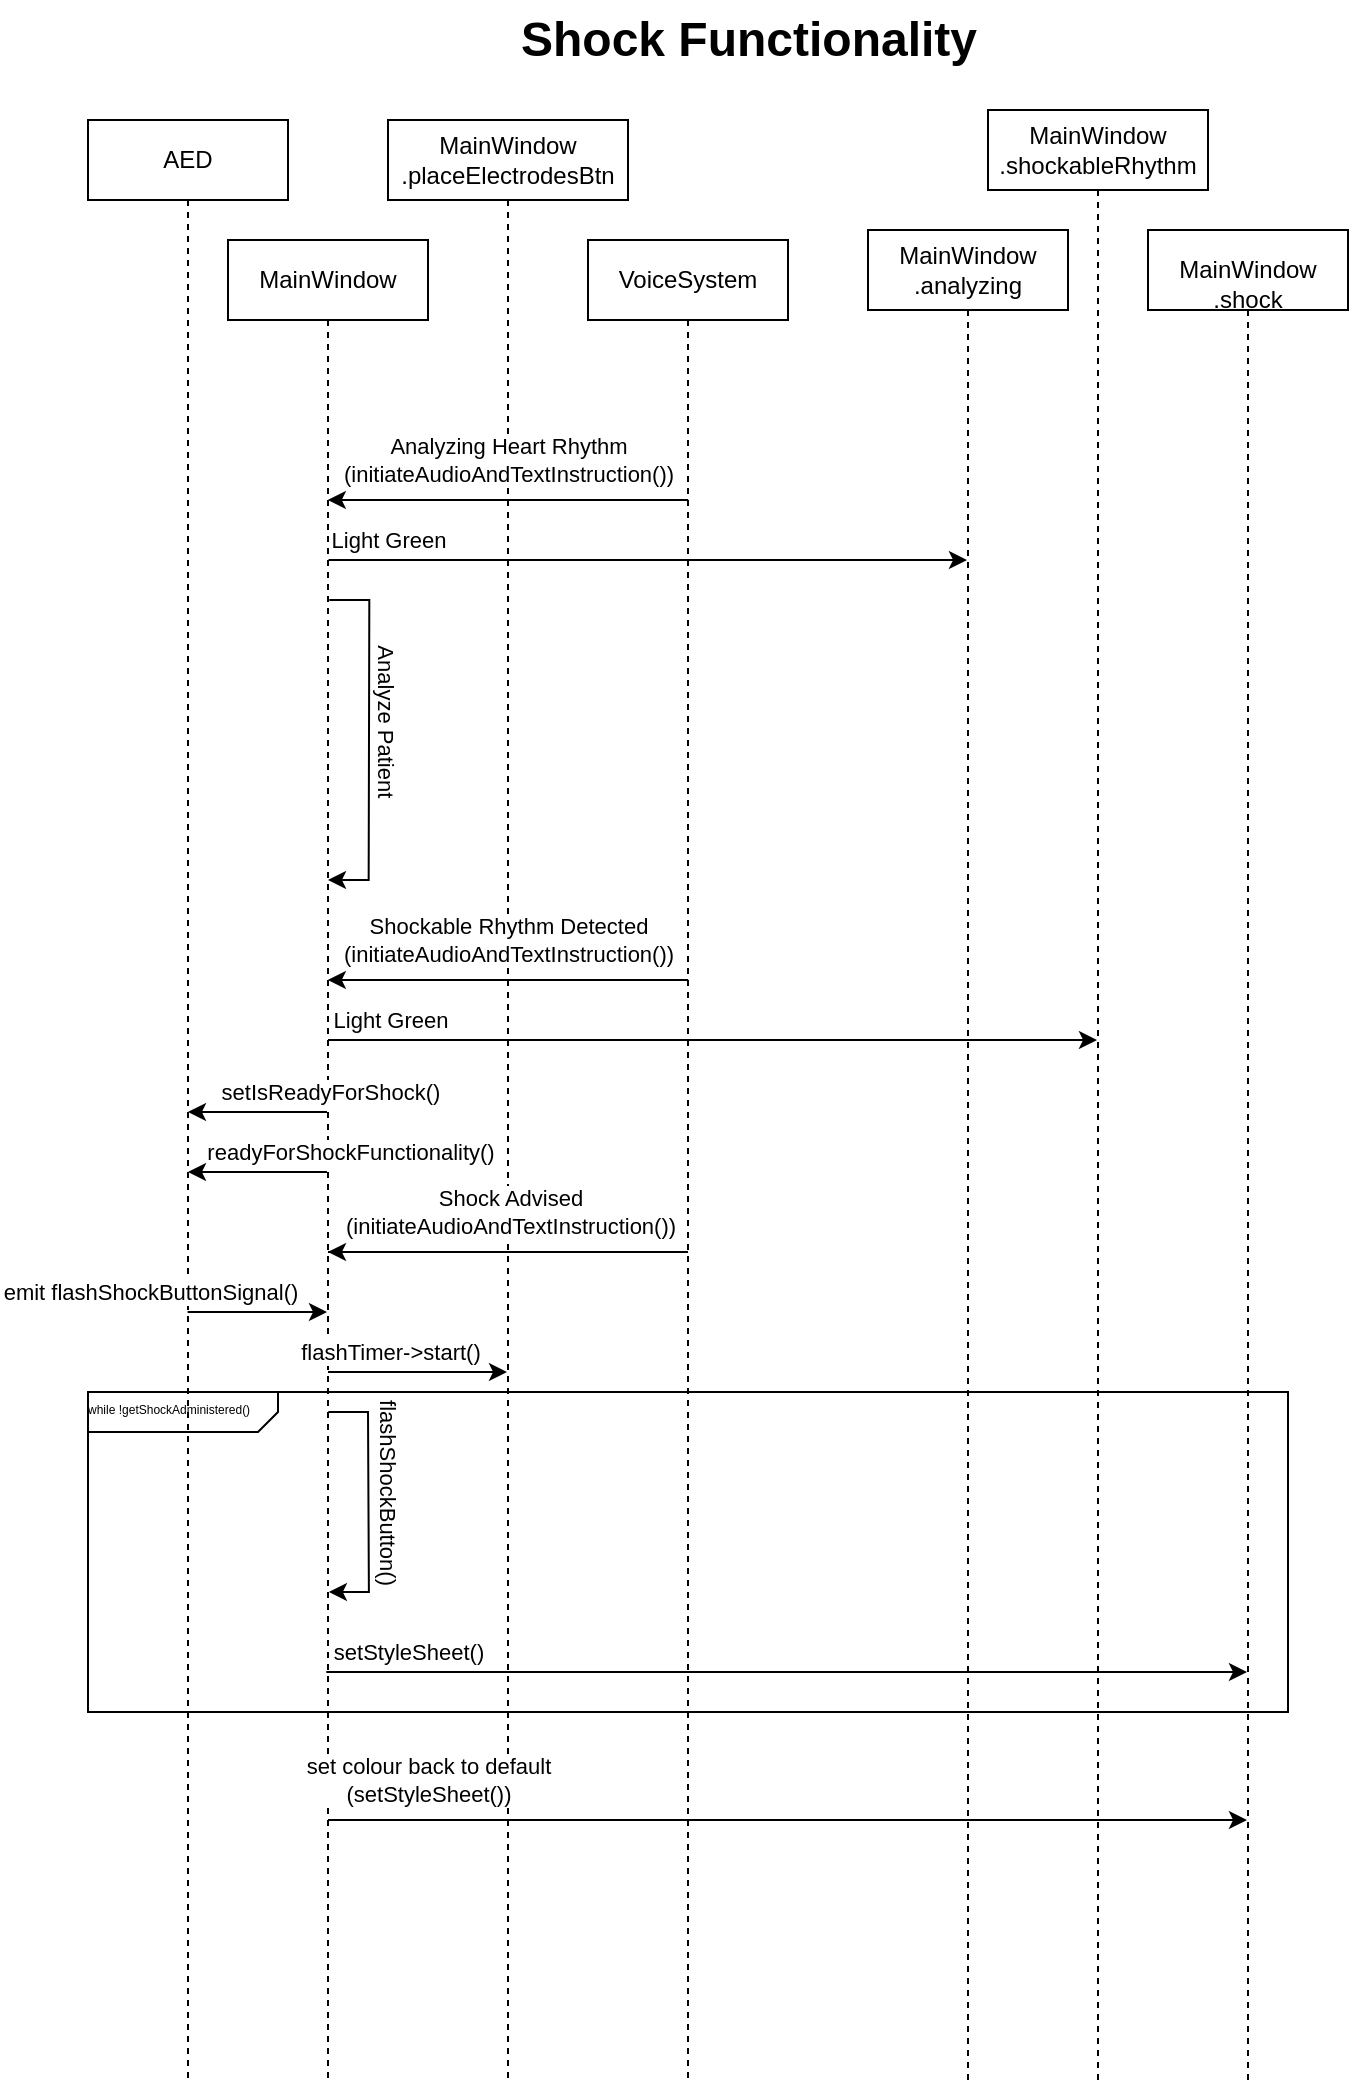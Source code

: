 <mxfile version="22.1.5" type="google">
  <diagram id="C5RBs43oDa-KdzZeNtuy" name="Page-1">
    <mxGraphModel grid="1" page="1" gridSize="10" guides="1" tooltips="1" connect="1" arrows="1" fold="1" pageScale="1" pageWidth="827" pageHeight="1169" math="0" shadow="0">
      <root>
        <mxCell id="WIyWlLk6GJQsqaUBKTNV-0" />
        <mxCell id="WIyWlLk6GJQsqaUBKTNV-1" parent="WIyWlLk6GJQsqaUBKTNV-0" />
        <mxCell id="Ii6EBYF0BPZbq6cMydTG-8" value="Shock Functionality" style="text;strokeColor=none;fillColor=none;html=1;fontSize=24;fontStyle=1;verticalAlign=middle;align=center;" vertex="1" parent="WIyWlLk6GJQsqaUBKTNV-1">
          <mxGeometry x="208" y="20" width="440" height="40" as="geometry" />
        </mxCell>
        <mxCell id="Q5ZlL75vWIPDFWJdmBZk-2" value="&lt;div&gt;AED&lt;/div&gt;" style="shape=umlLifeline;perimeter=lifelinePerimeter;whiteSpace=wrap;html=1;container=0;dropTarget=0;collapsible=0;recursiveResize=0;outlineConnect=0;portConstraint=eastwest;newEdgeStyle={&quot;edgeStyle&quot;:&quot;elbowEdgeStyle&quot;,&quot;elbow&quot;:&quot;vertical&quot;,&quot;curved&quot;:0,&quot;rounded&quot;:0};" vertex="1" parent="WIyWlLk6GJQsqaUBKTNV-1">
          <mxGeometry x="98" y="80" width="100" height="980" as="geometry" />
        </mxCell>
        <mxCell id="Q5ZlL75vWIPDFWJdmBZk-4" value="VoiceSystem" style="shape=umlLifeline;perimeter=lifelinePerimeter;whiteSpace=wrap;html=1;container=0;dropTarget=0;collapsible=0;recursiveResize=0;outlineConnect=0;portConstraint=eastwest;newEdgeStyle={&quot;edgeStyle&quot;:&quot;elbowEdgeStyle&quot;,&quot;elbow&quot;:&quot;vertical&quot;,&quot;curved&quot;:0,&quot;rounded&quot;:0};" vertex="1" parent="WIyWlLk6GJQsqaUBKTNV-1">
          <mxGeometry x="348" y="140" width="100" height="920" as="geometry" />
        </mxCell>
        <mxCell id="Q5ZlL75vWIPDFWJdmBZk-6" value="&lt;div&gt;MainWindow&lt;/div&gt;&lt;div&gt;.analyzing&lt;br&gt;&lt;/div&gt;" style="shape=umlLifeline;perimeter=lifelinePerimeter;whiteSpace=wrap;html=1;container=0;dropTarget=0;collapsible=0;recursiveResize=0;outlineConnect=0;portConstraint=eastwest;newEdgeStyle={&quot;edgeStyle&quot;:&quot;elbowEdgeStyle&quot;,&quot;elbow&quot;:&quot;vertical&quot;,&quot;curved&quot;:0,&quot;rounded&quot;:0};fillColor=none;" vertex="1" parent="WIyWlLk6GJQsqaUBKTNV-1">
          <mxGeometry x="488" y="135" width="100" height="925" as="geometry" />
        </mxCell>
        <mxCell id="Q5ZlL75vWIPDFWJdmBZk-7" value="MainWindow" style="shape=umlLifeline;perimeter=lifelinePerimeter;whiteSpace=wrap;html=1;container=0;dropTarget=0;collapsible=0;recursiveResize=0;outlineConnect=0;portConstraint=eastwest;newEdgeStyle={&quot;edgeStyle&quot;:&quot;elbowEdgeStyle&quot;,&quot;elbow&quot;:&quot;vertical&quot;,&quot;curved&quot;:0,&quot;rounded&quot;:0};" vertex="1" parent="WIyWlLk6GJQsqaUBKTNV-1">
          <mxGeometry x="168" y="140" width="100" height="920" as="geometry" />
        </mxCell>
        <mxCell id="Q5ZlL75vWIPDFWJdmBZk-24" value="&lt;div&gt;MainWindow&lt;/div&gt;&lt;div&gt;.placeElectrodesBtn&lt;br&gt;&lt;/div&gt;" style="shape=umlLifeline;perimeter=lifelinePerimeter;whiteSpace=wrap;html=1;container=0;dropTarget=0;collapsible=0;recursiveResize=0;outlineConnect=0;portConstraint=eastwest;newEdgeStyle={&quot;edgeStyle&quot;:&quot;elbowEdgeStyle&quot;,&quot;elbow&quot;:&quot;vertical&quot;,&quot;curved&quot;:0,&quot;rounded&quot;:0};" vertex="1" parent="WIyWlLk6GJQsqaUBKTNV-1">
          <mxGeometry x="248" y="80" width="120" height="980" as="geometry" />
        </mxCell>
        <mxCell id="Q5ZlL75vWIPDFWJdmBZk-46" value="&lt;div&gt;MainWindow&lt;/div&gt;&lt;div&gt;.shockableRhythm&lt;br&gt;&lt;/div&gt;" style="shape=umlLifeline;perimeter=lifelinePerimeter;whiteSpace=wrap;html=1;container=0;dropTarget=0;collapsible=0;recursiveResize=0;outlineConnect=0;portConstraint=eastwest;newEdgeStyle={&quot;edgeStyle&quot;:&quot;elbowEdgeStyle&quot;,&quot;elbow&quot;:&quot;vertical&quot;,&quot;curved&quot;:0,&quot;rounded&quot;:0};fillColor=none;" vertex="1" parent="WIyWlLk6GJQsqaUBKTNV-1">
          <mxGeometry x="548" y="75" width="110" height="985" as="geometry" />
        </mxCell>
        <mxCell id="Q5ZlL75vWIPDFWJdmBZk-47" value="" style="endArrow=classic;html=1;rounded=0;" edge="1" parent="WIyWlLk6GJQsqaUBKTNV-1">
          <mxGeometry width="50" height="50" relative="1" as="geometry">
            <mxPoint x="218.66" y="320" as="sourcePoint" />
            <mxPoint x="217.997" y="460" as="targetPoint" />
            <Array as="points">
              <mxPoint x="238.66" y="320" />
              <mxPoint x="238.33" y="460" />
            </Array>
          </mxGeometry>
        </mxCell>
        <mxCell id="Q5ZlL75vWIPDFWJdmBZk-48" value="&lt;div&gt;Analyze Patient&lt;/div&gt;" style="edgeLabel;html=1;align=center;verticalAlign=middle;resizable=0;points=[];rotation=90;" connectable="0" vertex="1" parent="Q5ZlL75vWIPDFWJdmBZk-47">
          <mxGeometry x="-0.508" y="2" relative="1" as="geometry">
            <mxPoint x="7" y="36" as="offset" />
          </mxGeometry>
        </mxCell>
        <mxCell id="Q5ZlL75vWIPDFWJdmBZk-51" value="" style="endArrow=classic;html=1;rounded=0;exitX=0.5;exitY=0.121;exitDx=0;exitDy=0;exitPerimeter=0;" edge="1" parent="WIyWlLk6GJQsqaUBKTNV-1" target="Q5ZlL75vWIPDFWJdmBZk-6">
          <mxGeometry width="50" height="50" relative="1" as="geometry">
            <mxPoint x="218.25" y="300" as="sourcePoint" />
            <mxPoint x="877.75" y="300" as="targetPoint" />
          </mxGeometry>
        </mxCell>
        <mxCell id="Q5ZlL75vWIPDFWJdmBZk-52" value="Light Green" style="edgeLabel;html=1;align=center;verticalAlign=middle;resizable=0;points=[];" connectable="0" vertex="1" parent="Q5ZlL75vWIPDFWJdmBZk-51">
          <mxGeometry x="-0.393" y="1" relative="1" as="geometry">
            <mxPoint x="-68" y="-9" as="offset" />
          </mxGeometry>
        </mxCell>
        <mxCell id="Q5ZlL75vWIPDFWJdmBZk-53" value="" style="endArrow=classic;html=1;rounded=0;exitX=0.5;exitY=0.121;exitDx=0;exitDy=0;exitPerimeter=0;" edge="1" parent="WIyWlLk6GJQsqaUBKTNV-1" target="Q5ZlL75vWIPDFWJdmBZk-46">
          <mxGeometry width="50" height="50" relative="1" as="geometry">
            <mxPoint x="218" y="540" as="sourcePoint" />
            <mxPoint x="943" y="540" as="targetPoint" />
          </mxGeometry>
        </mxCell>
        <mxCell id="Q5ZlL75vWIPDFWJdmBZk-54" value="Light Green" style="edgeLabel;html=1;align=center;verticalAlign=middle;resizable=0;points=[];" connectable="0" vertex="1" parent="Q5ZlL75vWIPDFWJdmBZk-53">
          <mxGeometry x="-0.393" y="1" relative="1" as="geometry">
            <mxPoint x="-86" y="-9" as="offset" />
          </mxGeometry>
        </mxCell>
        <mxCell id="Q5ZlL75vWIPDFWJdmBZk-59" value="" style="endArrow=classic;html=1;rounded=0;" edge="1" parent="WIyWlLk6GJQsqaUBKTNV-1">
          <mxGeometry width="50" height="50" relative="1" as="geometry">
            <mxPoint x="398.09" y="270" as="sourcePoint" />
            <mxPoint x="217.914" y="270" as="targetPoint" />
          </mxGeometry>
        </mxCell>
        <mxCell id="Q5ZlL75vWIPDFWJdmBZk-60" value="&lt;div&gt;Analyzing Heart Rhythm&lt;br&gt;&lt;/div&gt;&lt;div&gt;(initiateAudioAndTextInstruction())&lt;/div&gt;" style="edgeLabel;html=1;align=center;verticalAlign=middle;resizable=0;points=[];" connectable="0" vertex="1" parent="Q5ZlL75vWIPDFWJdmBZk-59">
          <mxGeometry x="-0.124" y="-2" relative="1" as="geometry">
            <mxPoint x="-11" y="-18" as="offset" />
          </mxGeometry>
        </mxCell>
        <mxCell id="Q5ZlL75vWIPDFWJdmBZk-61" value="" style="endArrow=classic;html=1;rounded=0;" edge="1" parent="WIyWlLk6GJQsqaUBKTNV-1">
          <mxGeometry width="50" height="50" relative="1" as="geometry">
            <mxPoint x="398.09" y="510" as="sourcePoint" />
            <mxPoint x="217.914" y="510" as="targetPoint" />
          </mxGeometry>
        </mxCell>
        <mxCell id="Q5ZlL75vWIPDFWJdmBZk-62" value="&lt;div&gt;Shockable Rhythm Detected&lt;br&gt;&lt;/div&gt;&lt;div&gt;(initiateAudioAndTextInstruction())&lt;/div&gt;" style="edgeLabel;html=1;align=center;verticalAlign=middle;resizable=0;points=[];" connectable="0" vertex="1" parent="Q5ZlL75vWIPDFWJdmBZk-61">
          <mxGeometry x="-0.124" y="-2" relative="1" as="geometry">
            <mxPoint x="-11" y="-18" as="offset" />
          </mxGeometry>
        </mxCell>
        <mxCell id="Q5ZlL75vWIPDFWJdmBZk-90" value="" style="endArrow=classic;html=1;rounded=0;" edge="1" parent="WIyWlLk6GJQsqaUBKTNV-1">
          <mxGeometry width="50" height="50" relative="1" as="geometry">
            <mxPoint x="217.5" y="576" as="sourcePoint" />
            <mxPoint x="147.987" y="576" as="targetPoint" />
          </mxGeometry>
        </mxCell>
        <mxCell id="Q5ZlL75vWIPDFWJdmBZk-91" value="setIsReadyForShock()" style="edgeLabel;html=1;align=center;verticalAlign=middle;resizable=0;points=[];" connectable="0" vertex="1" parent="Q5ZlL75vWIPDFWJdmBZk-90">
          <mxGeometry x="0.293" relative="1" as="geometry">
            <mxPoint x="46" y="-10" as="offset" />
          </mxGeometry>
        </mxCell>
        <mxCell id="Q5ZlL75vWIPDFWJdmBZk-92" value="" style="endArrow=classic;html=1;rounded=0;" edge="1" parent="WIyWlLk6GJQsqaUBKTNV-1">
          <mxGeometry width="50" height="50" relative="1" as="geometry">
            <mxPoint x="217.51" y="606" as="sourcePoint" />
            <mxPoint x="147.997" y="606" as="targetPoint" />
          </mxGeometry>
        </mxCell>
        <mxCell id="Q5ZlL75vWIPDFWJdmBZk-93" value="readyForShockFunctionality()" style="edgeLabel;html=1;align=center;verticalAlign=middle;resizable=0;points=[];" connectable="0" vertex="1" parent="Q5ZlL75vWIPDFWJdmBZk-92">
          <mxGeometry x="0.293" relative="1" as="geometry">
            <mxPoint x="56" y="-10" as="offset" />
          </mxGeometry>
        </mxCell>
        <mxCell id="Q5ZlL75vWIPDFWJdmBZk-99" value="" style="endArrow=classic;html=1;rounded=0;" edge="1" parent="WIyWlLk6GJQsqaUBKTNV-1">
          <mxGeometry width="50" height="50" relative="1" as="geometry">
            <mxPoint x="217.987" y="646" as="sourcePoint" />
            <mxPoint x="217.997" y="646" as="targetPoint" />
            <Array as="points">
              <mxPoint x="398.01" y="646" />
            </Array>
          </mxGeometry>
        </mxCell>
        <mxCell id="Q5ZlL75vWIPDFWJdmBZk-100" value="&lt;div&gt;Shock Advised&lt;br&gt;&lt;/div&gt;&lt;div&gt;(initiateAudioAndTextInstruction())&lt;/div&gt;" style="edgeLabel;html=1;align=center;verticalAlign=middle;resizable=0;points=[];" connectable="0" vertex="1" parent="Q5ZlL75vWIPDFWJdmBZk-99">
          <mxGeometry x="-0.232" relative="1" as="geometry">
            <mxPoint x="-48" y="-20" as="offset" />
          </mxGeometry>
        </mxCell>
        <mxCell id="Q5ZlL75vWIPDFWJdmBZk-101" value="" style="endArrow=classic;html=1;rounded=0;" edge="1" parent="WIyWlLk6GJQsqaUBKTNV-1">
          <mxGeometry width="50" height="50" relative="1" as="geometry">
            <mxPoint x="147.81" y="676" as="sourcePoint" />
            <mxPoint x="217.5" y="676" as="targetPoint" />
          </mxGeometry>
        </mxCell>
        <mxCell id="Q5ZlL75vWIPDFWJdmBZk-102" value="emit flashShockButtonSignal()" style="edgeLabel;html=1;align=center;verticalAlign=middle;resizable=0;points=[];" connectable="0" vertex="1" parent="Q5ZlL75vWIPDFWJdmBZk-101">
          <mxGeometry x="0.333" y="1" relative="1" as="geometry">
            <mxPoint x="-66" y="-9" as="offset" />
          </mxGeometry>
        </mxCell>
        <mxCell id="Q5ZlL75vWIPDFWJdmBZk-103" value="" style="endArrow=classic;html=1;rounded=0;" edge="1" parent="WIyWlLk6GJQsqaUBKTNV-1">
          <mxGeometry width="50" height="50" relative="1" as="geometry">
            <mxPoint x="218.0" y="706" as="sourcePoint" />
            <mxPoint x="307.5" y="706" as="targetPoint" />
          </mxGeometry>
        </mxCell>
        <mxCell id="Q5ZlL75vWIPDFWJdmBZk-104" value="flashTimer-&amp;gt;start()" style="edgeLabel;html=1;align=center;verticalAlign=middle;resizable=0;points=[];" connectable="0" vertex="1" parent="Q5ZlL75vWIPDFWJdmBZk-103">
          <mxGeometry x="0.333" y="1" relative="1" as="geometry">
            <mxPoint x="-29" y="-9" as="offset" />
          </mxGeometry>
        </mxCell>
        <mxCell id="Q5ZlL75vWIPDFWJdmBZk-105" value="&lt;div&gt;&lt;font style=&quot;font-size: 6px;&quot;&gt;while &lt;/font&gt;&lt;font style=&quot;font-size: 6px;&quot;&gt;!&lt;font&gt;getShockAdministered&lt;/font&gt;&lt;font&gt;()&lt;/font&gt;&lt;/font&gt;&lt;/div&gt;" style="html=1;shape=mxgraph.sysml.package;overflow=fill;labelX=95;align=left;spacingLeft=5;verticalAlign=top;spacingTop=-3;fillColor=none;" vertex="1" parent="WIyWlLk6GJQsqaUBKTNV-1">
          <mxGeometry x="98" y="716" width="600" height="160" as="geometry" />
        </mxCell>
        <mxCell id="Q5ZlL75vWIPDFWJdmBZk-106" value="" style="endArrow=classic;html=1;rounded=0;" edge="1" parent="WIyWlLk6GJQsqaUBKTNV-1">
          <mxGeometry width="50" height="50" relative="1" as="geometry">
            <mxPoint x="218.177" y="726.0" as="sourcePoint" />
            <mxPoint x="217.998" y="816" as="targetPoint" />
            <Array as="points">
              <mxPoint x="238" y="726" />
              <mxPoint x="238.45" y="816" />
              <mxPoint x="218.45" y="816" />
            </Array>
          </mxGeometry>
        </mxCell>
        <mxCell id="Q5ZlL75vWIPDFWJdmBZk-107" value="flashShockButton()" style="edgeLabel;html=1;align=center;verticalAlign=middle;resizable=0;points=[];rotation=90;" vertex="1" connectable="0" parent="Q5ZlL75vWIPDFWJdmBZk-106">
          <mxGeometry x="-0.161" y="-2" relative="1" as="geometry">
            <mxPoint x="12" y="5" as="offset" />
          </mxGeometry>
        </mxCell>
        <mxCell id="Q5ZlL75vWIPDFWJdmBZk-108" value="&lt;div&gt;&lt;br&gt;&lt;/div&gt;&lt;div&gt;MainWindow&lt;/div&gt;&lt;div&gt;.shock&lt;br&gt;&lt;/div&gt;" style="shape=umlLifeline;perimeter=lifelinePerimeter;whiteSpace=wrap;html=1;container=0;dropTarget=0;collapsible=0;recursiveResize=0;outlineConnect=0;portConstraint=eastwest;newEdgeStyle={&quot;edgeStyle&quot;:&quot;elbowEdgeStyle&quot;,&quot;elbow&quot;:&quot;vertical&quot;,&quot;curved&quot;:0,&quot;rounded&quot;:0};fillColor=none;" vertex="1" parent="WIyWlLk6GJQsqaUBKTNV-1">
          <mxGeometry x="628" y="135" width="100" height="925" as="geometry" />
        </mxCell>
        <mxCell id="Q5ZlL75vWIPDFWJdmBZk-109" value="" style="endArrow=classic;html=1;rounded=0;" edge="1" parent="WIyWlLk6GJQsqaUBKTNV-1" target="Q5ZlL75vWIPDFWJdmBZk-108">
          <mxGeometry width="50" height="50" relative="1" as="geometry">
            <mxPoint x="217.167" y="856" as="sourcePoint" />
            <mxPoint x="1018" y="856" as="targetPoint" />
          </mxGeometry>
        </mxCell>
        <mxCell id="Q5ZlL75vWIPDFWJdmBZk-110" value="setStyleSheet()" style="edgeLabel;html=1;align=center;verticalAlign=middle;resizable=0;points=[];" vertex="1" connectable="0" parent="Q5ZlL75vWIPDFWJdmBZk-109">
          <mxGeometry x="-0.555" relative="1" as="geometry">
            <mxPoint x="-62" y="-10" as="offset" />
          </mxGeometry>
        </mxCell>
        <mxCell id="Q5ZlL75vWIPDFWJdmBZk-111" value="" style="endArrow=classic;html=1;rounded=0;" edge="1" parent="WIyWlLk6GJQsqaUBKTNV-1" target="Q5ZlL75vWIPDFWJdmBZk-108">
          <mxGeometry width="50" height="50" relative="1" as="geometry">
            <mxPoint x="217.997" y="930" as="sourcePoint" />
            <mxPoint x="1018.33" y="930" as="targetPoint" />
          </mxGeometry>
        </mxCell>
        <mxCell id="Q5ZlL75vWIPDFWJdmBZk-112" value="set colour back to default&lt;br&gt;&lt;div&gt;(setStyleSheet())&lt;/div&gt;" style="edgeLabel;html=1;align=center;verticalAlign=middle;resizable=0;points=[];" vertex="1" connectable="0" parent="Q5ZlL75vWIPDFWJdmBZk-111">
          <mxGeometry x="-0.555" relative="1" as="geometry">
            <mxPoint x="-52" y="-20" as="offset" />
          </mxGeometry>
        </mxCell>
      </root>
    </mxGraphModel>
  </diagram>
</mxfile>
